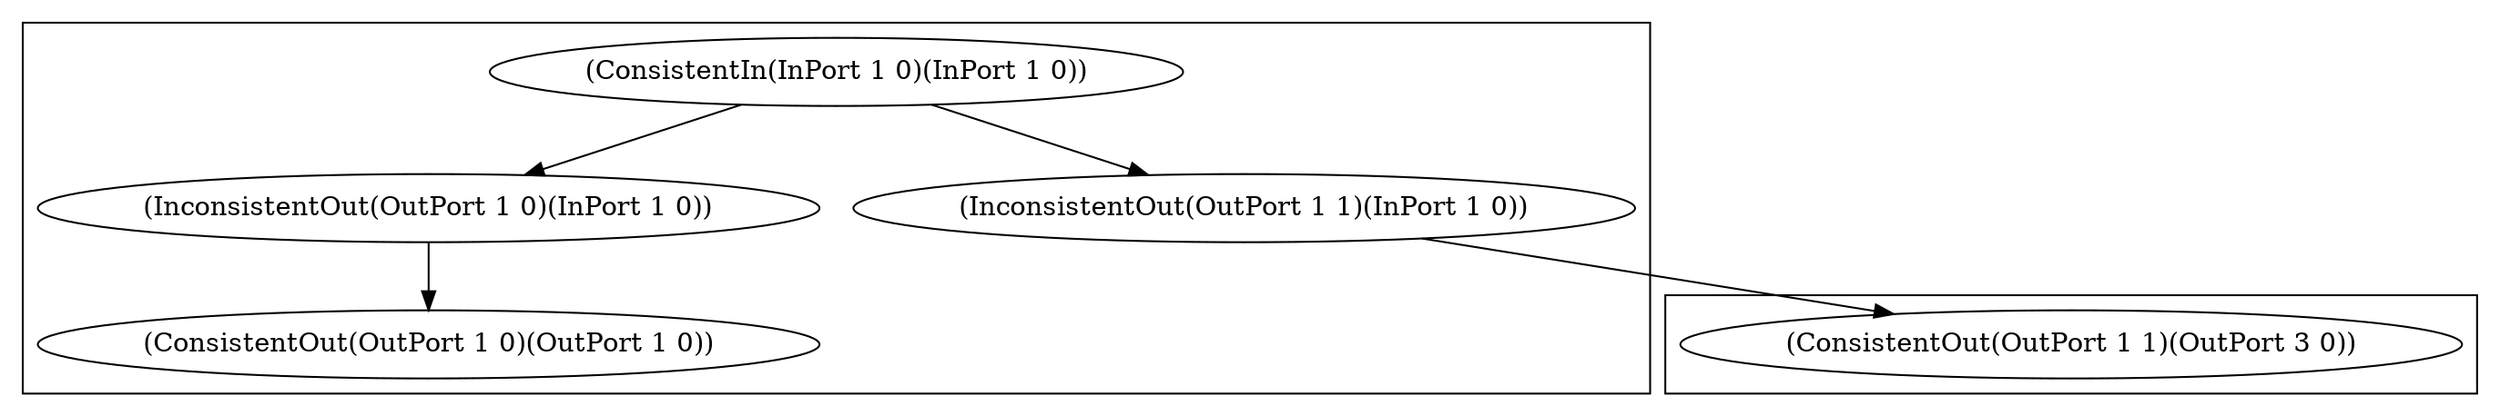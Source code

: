 digraph G {
  "(ConsistentIn(InPort 1 0)(InPort 1 0))";
  "(InconsistentOut(OutPort 1 0)(InPort 1 0))";
  "(InconsistentOut(OutPort 1 1)(InPort 1 0))";
  "(ConsistentOut(OutPort 1 0)(OutPort 1 0))";
  "(ConsistentOut(OutPort 1 1)(OutPort 3 0))";
  
  subgraph cluster_1 { "(ConsistentOut(OutPort 1 0)(OutPort 1 0))";"(InconsistentOut(OutPort 1 1)(InPort 1 0))";"(InconsistentOut(OutPort 1 0)(InPort 1 0))";"(ConsistentIn(InPort 1 0)(InPort 1 0))";
     };
  subgraph cluster_3 { "(ConsistentOut(OutPort 1 1)(OutPort 3 0))";
     };
  
  "(ConsistentIn(InPort 1 0)(InPort 1 0))" -> "(InconsistentOut(OutPort 1 0)(InPort 1 0))";
  "(ConsistentIn(InPort 1 0)(InPort 1 0))" -> "(InconsistentOut(OutPort 1 1)(InPort 1 0))";
  "(InconsistentOut(OutPort 1 0)(InPort 1 0))" -> "(ConsistentOut(OutPort 1 0)(OutPort 1 0))";
  "(InconsistentOut(OutPort 1 1)(InPort 1 0))" -> "(ConsistentOut(OutPort 1 1)(OutPort 3 0))";
  
  }